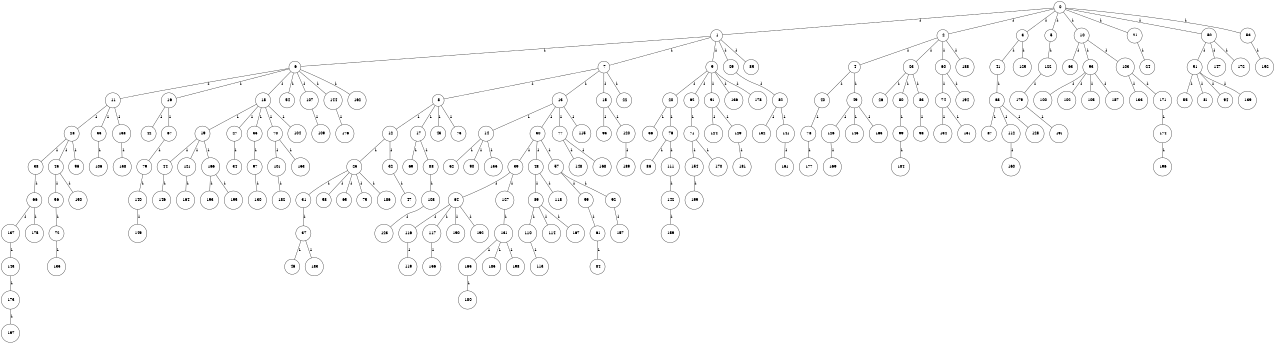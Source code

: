 graph G {
size="8.5,11;"
ratio = "expand;"
fixedsize="true;"
overlap="scale;"
node[shape=circle,width=.12,hight=.12,fontsize=12]
edge[fontsize=12]

0[label=" 0" color=black, pos="2.4374485,1.5324595!"];
1[label=" 1" color=black, pos="0.6065359,2.1381622!"];
2[label=" 2" color=black, pos="1.3955411,2.8653327!"];
3[label=" 3" color=black, pos="1.3110246,2.8887655!"];
4[label=" 4" color=black, pos="0.85683931,1.3551495!"];
5[label=" 5" color=black, pos="0.67382681,0.77577644!"];
6[label=" 6" color=black, pos="0.56927553,2.3804987!"];
7[label=" 7" color=black, pos="0.87892869,0.84849179!"];
8[label=" 8" color=black, pos="1.5054566,2.726843!"];
9[label=" 9" color=black, pos="2.0689077,2.7411218!"];
10[label=" 10" color=black, pos="1.5802351,2.2926181!"];
11[label=" 11" color=black, pos="1.9796631,0.93273038!"];
12[label=" 12" color=black, pos="0.38058133,2.1822957!"];
13[label=" 13" color=black, pos="2.1745241,0.8753489!"];
14[label=" 14" color=black, pos="1.1748975,2.7770823!"];
15[label=" 15" color=black, pos="0.49710511,1.3702034!"];
16[label=" 16" color=black, pos="1.0065253,0.11455423!"];
17[label=" 17" color=black, pos="1.9620515,2.5398819!"];
18[label=" 18" color=black, pos="1.4621306,1.4335464!"];
19[label=" 19" color=black, pos="0.013883647,0.27829615!"];
20[label=" 20" color=black, pos="0.65415663,2.4488731!"];
21[label=" 21" color=black, pos="0.4186639,0.57248046!"];
22[label=" 22" color=black, pos="1.5800696,0.64738755!"];
23[label=" 23" color=black, pos="2.9751368,2.0797364!"];
24[label=" 24" color=black, pos="1.1146373,1.0570952!"];
25[label=" 25" color=black, pos="2.0499668,1.6189755!"];
26[label=" 26" color=black, pos="1.4294771,2.9538911!"];
27[label=" 27" color=black, pos="1.4187987,0.83782569!"];
28[label=" 28" color=black, pos="0.69277907,2.9016361!"];
29[label=" 29" color=black, pos="0.61092082,2.7050044!"];
30[label=" 30" color=black, pos="2.8236793,2.2681652!"];
31[label=" 31" color=black, pos="0.36998285,1.7804783!"];
32[label=" 32" color=black, pos="2.5421923,1.561309!"];
33[label=" 33" color=black, pos="0.43455054,0.10425642!"];
34[label=" 34" color=black, pos="2.2328064,0.30738833!"];
35[label=" 35" color=black, pos="1.2903348,1.7245604!"];
36[label=" 36" color=black, pos="0.43191282,2.0945568!"];
37[label=" 37" color=black, pos="0.10031299,1.2338241!"];
38[label=" 38" color=black, pos="0.1519531,1.7228084!"];
39[label=" 39" color=black, pos="1.8498908,2.0065561!"];
40[label=" 40" color=black, pos="2.3408601,0.98424217!"];
41[label=" 41" color=black, pos="0.74814961,1.6394383!"];
42[label=" 42" color=black, pos="2.1466461,2.6325611!"];
43[label=" 43" color=black, pos="1.0920406,0.42009479!"];
44[label=" 44" color=black, pos="2.9833179,2.5667871!"];
45[label=" 45" color=black, pos="1.3142128,0.0076232031!"];
46[label=" 46" color=black, pos="2.3026004,1.9881019!"];
47[label=" 47" color=black, pos="1.2337182,2.5445744!"];
48[label=" 48" color=black, pos="0.56252308,1.349989!"];
49[label=" 49" color=black, pos="1.6173151,2.2916287!"];
50[label=" 50" color=black, pos="1.9362538,2.2009422!"];
51[label=" 51" color=black, pos="0.2813113,0.55224787!"];
52[label=" 52" color=black, pos="0.13568863,0.34826018!"];
53[label=" 53" color=black, pos="0.91964609,0.91606737!"];
54[label=" 54" color=black, pos="2.086315,1.3747377!"];
55[label=" 55" color=black, pos="2.8988272,0.8946115!"];
56[label=" 56" color=black, pos="1.4481286,1.772023!"];
57[label=" 57" color=black, pos="0.23402773,1.829405!"];
58[label=" 58" color=black, pos="0.98784151,0.198576!"];
59[label=" 59" color=black, pos="2.6513842,0.53378205!"];
60[label=" 60" color=black, pos="0.86985881,0.23697431!"];
61[label=" 61" color=black, pos="2.2379256,2.0117514!"];
62[label=" 62" color=black, pos="2.0572109,0.64427373!"];
63[label=" 63" color=black, pos="2.3058012,0.41738842!"];
64[label=" 64" color=black, pos="1.7834857,2.8193736!"];
65[label=" 65" color=black, pos="0.25306309,1.187795!"];
66[label=" 66" color=black, pos="0.67912584,2.5100574!"];
67[label=" 67" color=black, pos="2.1371949,2.1175829!"];
68[label=" 68" color=black, pos="2.9258817,2.7965586!"];
69[label=" 69" color=black, pos="0.50759893,1.4880478!"];
70[label=" 70" color=black, pos="2.194799,0.52084797!"];
71[label=" 71" color=black, pos="1.6712068,0.25453001!"];
72[label=" 72" color=black, pos="2.1276478,2.4722059!"];
73[label=" 73" color=black, pos="0.72268217,1.6216155!"];
74[label=" 74" color=black, pos="2.0463719,2.7323181!"];
75[label=" 75" color=black, pos="2.1755123,2.1906205!"];
76[label=" 76" color=black, pos="0.20445827,1.2652012!"];
77[label=" 77" color=black, pos="2.795489,2.276867!"];
78[label=" 78" color=black, pos="1.8855706,1.4908882!"];
79[label=" 79" color=black, pos="2.7359514,1.0114699!"];
80[label=" 80" color=black, pos="1.8193218,2.2443101!"];
81[label=" 81" color=black, pos="1.1436768,1.943812!"];
82[label=" 82" color=black, pos="2.9975984,2.3736156!"];
83[label=" 83" color=black, pos="2.5260311,2.2745047!"];
84[label=" 84" color=black, pos="2.5514151,0.44254657!"];
85[label=" 85" color=black, pos="2.292955,2.3371921!"];
86[label=" 86" color=black, pos="0.51712864,0.73530306!"];
87[label=" 87" color=black, pos="2.5734985,0.11667923!"];
88[label=" 88" color=black, pos="0.23044887,1.9348243!"];
89[label=" 89" color=black, pos="1.2269148,0.56417446!"];
90[label=" 90" color=black, pos="2.5547663,2.3976239!"];
91[label=" 91" color=black, pos="1.5020261,1.8112868!"];
92[label=" 92" color=black, pos="0.21183448,1.4003452!"];
93[label=" 93" color=black, pos="1.973247,2.6833151!"];
94[label=" 94" color=black, pos="1.5656176,1.7434557!"];
95[label=" 95" color=black, pos="1.1653911,2.5319364!"];
96[label=" 96" color=black, pos="2.2211242,1.7699657!"];
97[label=" 97" color=black, pos="0.34539694,0.67255219!"];
98[label=" 98" color=black, pos="2.2719302,0.98096069!"];
99[label=" 99" color=black, pos="1.7423046,1.8273975!"];
100[label=" 100" color=black, pos="0.046080846,0.4589286!"];
101[label=" 101" color=black, pos="1.96528,2.5097035!"];
102[label=" 102" color=black, pos="0.56086185,0.6700137!"];
103[label=" 103" color=black, pos="0.113294,2.122093!"];
104[label=" 104" color=black, pos="1.6687108,2.7824572!"];
105[label=" 105" color=black, pos="0.2261989,1.914271!"];
106[label=" 106" color=black, pos="2.5251854,0.2720854!"];
107[label=" 107" color=black, pos="2.6874792,1.2216292!"];
108[label=" 108" color=black, pos="0.32722555,2.7528878!"];
109[label=" 109" color=black, pos="2.8228015,2.8234031!"];
110[label=" 110" color=black, pos="2.5157504,0.10991635!"];
111[label=" 111" color=black, pos="2.695367,1.9634626!"];
112[label=" 112" color=black, pos="1.1240681,1.3781855!"];
113[label=" 113" color=black, pos="1.2009291,2.8483961!"];
114[label=" 114" color=black, pos="0.18768815,0.99360466!"];
115[label=" 115" color=black, pos="1.2199643,1.6087273!"];
116[label=" 116" color=black, pos="1.8957917,1.8396954!"];
117[label=" 117" color=black, pos="2.6242064,2.1022566!"];
118[label=" 118" color=black, pos="0.15651541,0.76900123!"];
119[label=" 119" color=black, pos="2.4441823,0.21596011!"];
120[label=" 120" color=black, pos="2.4783836,2.9185173!"];
121[label=" 121" color=black, pos="2.8866021,0.40542726!"];
122[label=" 122" color=black, pos="0.88739491,2.9494575!"];
123[label=" 123" color=black, pos="0.6142658,1.6545492!"];
124[label=" 124" color=black, pos="2.9198,0.22865071!"];
125[label=" 125" color=black, pos="2.1573432,0.68396323!"];
126[label=" 126" color=black, pos="2.5430802,1.1657409!"];
127[label=" 127" color=black, pos="0.18542828,2.5555128!"];
128[label=" 128" color=black, pos="0.97584664,1.3431245!"];
129[label=" 129" color=black, pos="1.2409436,1.9367389!"];
130[label=" 130" color=black, pos="2.1475837,1.2356977!"];
131[label=" 131" color=black, pos="1.4443812,2.271907!"];
132[label=" 132" color=black, pos="1.3844915,2.9081876!"];
133[label=" 133" color=black, pos="0.83146501,1.8556932!"];
134[label=" 134" color=black, pos="1.0451153,1.3618077!"];
135[label=" 135" color=black, pos="0.40313525,1.8943554!"];
136[label=" 136" color=black, pos="0.39135061,2.2414306!"];
137[label=" 137" color=black, pos="2.9860317,2.7606326!"];
138[label=" 138" color=black, pos="0.064365875,2.895465!"];
139[label=" 139" color=black, pos="2.8865773,0.87292826!"];
140[label=" 140" color=black, pos="0.6679297,2.8129034!"];
141[label=" 141" color=black, pos="2.3732666,2.8739399!"];
142[label=" 142" color=black, pos="1.6900309,2.6489254!"];
143[label=" 143" color=black, pos="1.153068,1.472148!"];
144[label=" 144" color=black, pos="1.7807607,1.1767128!"];
145[label=" 145" color=black, pos="1.8917481,0.90040783!"];
146[label=" 146" color=black, pos="2.9336758,1.464861!"];
147[label=" 147" color=black, pos="0.96324476,0.091321912!"];
148[label=" 148" color=black, pos="1.1189051,0.13056917!"];
149[label=" 149" color=black, pos="1.572822,2.9105536!"];
150[label=" 150" color=black, pos="1.2402566,0.35601907!"];
151[label=" 151" color=black, pos="1.1027598,2.9377433!"];
152[label=" 152" color=black, pos="1.5417457,2.6503129!"];
153[label=" 153" color=black, pos="2.0518016,0.38960775!"];
154[label=" 154" color=black, pos="0.34659351,0.80573053!"];
155[label=" 155" color=black, pos="1.1922581,0.94101272!"];
156[label=" 156" color=black, pos="2.8012778,2.803335!"];
157[label=" 157" color=black, pos="1.076091,0.63695278!"];
158[label=" 158" color=black, pos="2.2733676,0.70967228!"];
159[label=" 159" color=black, pos="0.82113894,0.25964793!"];
160[label=" 160" color=black, pos="1.7618717,1.7963784!"];
161[label=" 161" color=black, pos="0.46068154,2.7991507!"];
162[label=" 162" color=black, pos="0.040454977,1.1171133!"];
163[label=" 163" color=black, pos="1.5019336,1.5438763!"];
164[label=" 164" color=black, pos="0.12970792,1.6773113!"];
165[label=" 165" color=black, pos="0.061099939,2.5221465!"];
166[label=" 166" color=black, pos="0.30723592,1.710595!"];
167[label=" 167" color=black, pos="0.87923437,2.4912595!"];
168[label=" 168" color=black, pos="2.8802038,2.4547793!"];
169[label=" 169" color=black, pos="2.4736241,1.1481604!"];
170[label=" 170" color=black, pos="2.8588112,1.7467922!"];
171[label=" 171" color=black, pos="2.3233997,1.6639563!"];
172[label=" 172" color=black, pos="1.6378798,1.6589065!"];
173[label=" 173" color=black, pos="2.6555316,0.033447327!"];
174[label=" 174" color=black, pos="0.4128718,0.09114239!"];
175[label=" 175" color=black, pos="0.71428529,2.9332122!"];
176[label=" 176" color=black, pos="1.8700398,0.93537435!"];
177[label=" 177" color=black, pos="2.6419215,2.857743!"];
178[label=" 178" color=black, pos="2.3488084,2.8614775!"];
179[label=" 179" color=black, pos="0.89520364,1.1253157!"];
180[label=" 180" color=black, pos="1.8667013,2.2320632!"];
181[label=" 181" color=black, pos="1.9652752,0.48500049!"];
182[label=" 182" color=black, pos="2.0095529,1.6702532!"];
183[label=" 183" color=black, pos="0.15854476,1.3183272!"];
184[label=" 184" color=black, pos="0.99145699,1.3722485!"];
185[label=" 185" color=black, pos="0.33723627,1.1341113!"];
186[label=" 186" color=black, pos="1.8345266,1.3582527!"];
187[label=" 187" color=black, pos="0.52102259,2.2628137!"];
188[label=" 188" color=black, pos="0.26779058,1.9099569!"];
189[label=" 189" color=black, pos="2.7603874,1.6112128!"];
190[label=" 190" color=black, pos="0.97110025,0.49377846!"];
191[label=" 191" color=black, pos="1.8849314,1.1582296!"];
192[label=" 192" color=black, pos="2.0658072,2.509767!"];
193[label=" 193" color=black, pos="1.7604695,0.089088144!"];
194[label=" 194" color=black, pos="2.639467,0.32472641!"];
195[label=" 195" color=black, pos="0.93090923,1.5482135!"];
196[label=" 196" color=black, pos="2.082417,0.4317656!"];
197[label=" 197" color=black, pos="2.8531278,1.6127447!"];
198[label=" 198" color=black, pos="0.32444441,2.953873!"];
199[label=" 199" color=black, pos="0.91862887,0.085764276!"];
0--1[label="1"]
0--2[label="1"]
0--3[label="1"]
0--5[label="1"]
0--10[label="1"]
0--21[label="1"]
0--50[label="1"]
0--53[label="1"]
1--6[label="1"]
1--7[label="1"]
1--9[label="1"]
1--29[label="1"]
1--85[label="1"]
2--4[label="1"]
2--23[label="1"]
2--60[label="1"]
2--188[label="1"]
3--41[label="1"]
3--125[label="1"]
4--40[label="1"]
4--49[label="1"]
5--122[label="1"]
6--11[label="1"]
6--16[label="1"]
6--18[label="1"]
6--54[label="1"]
6--107[label="1"]
6--144[label="1"]
6--162[label="1"]
7--8[label="1"]
7--13[label="1"]
7--15[label="1"]
7--22[label="1"]
8--12[label="1"]
8--17[label="1"]
8--43[label="1"]
8--73[label="1"]
9--20[label="1"]
9--62[label="1"]
9--91[label="1"]
9--136[label="1"]
9--178[label="1"]
10--63[label="1"]
10--93[label="1"]
10--103[label="1"]
11--28[label="1"]
11--33[label="1"]
11--138[label="1"]
12--25[label="1"]
12--32[label="1"]
13--14[label="1"]
13--30[label="1"]
13--77[label="1"]
13--115[label="1"]
14--52[label="1"]
14--90[label="1"]
14--155[label="1"]
15--95[label="1"]
15--120[label="1"]
16--42[label="1"]
16--67[label="1"]
17--69[label="1"]
17--88[label="1"]
18--19[label="1"]
18--27[label="1"]
18--35[label="1"]
18--70[label="1"]
18--104[label="1"]
19--44[label="1"]
19--121[label="1"]
19--166[label="1"]
20--36[label="1"]
20--76[label="1"]
21--24[label="1"]
23--26[label="1"]
23--80[label="1"]
23--83[label="1"]
25--31[label="1"]
25--58[label="1"]
25--65[label="1"]
25--75[label="1"]
25--186[label="1"]
27--34[label="1"]
28--38[label="1"]
28--45[label="1"]
28--96[label="1"]
29--82[label="1"]
30--39[label="1"]
30--48[label="1"]
30--57[label="1"]
31--37[label="1"]
32--47[label="1"]
33--106[label="1"]
35--97[label="1"]
37--46[label="1"]
37--183[label="1"]
38--66[label="1"]
39--64[label="1"]
39--127[label="1"]
40--78[label="1"]
41--68[label="1"]
44--146[label="1"]
45--56[label="1"]
45--150[label="1"]
48--89[label="1"]
48--118[label="1"]
49--126[label="1"]
49--145[label="1"]
49--163[label="1"]
50--51[label="1"]
50--147[label="1"]
50--172[label="1"]
51--55[label="1"]
51--81[label="1"]
51--94[label="1"]
51--139[label="1"]
53--152[label="1"]
56--72[label="1"]
57--59[label="1"]
57--92[label="1"]
59--61[label="1"]
60--74[label="1"]
60--194[label="1"]
61--84[label="1"]
62--71[label="1"]
64--116[label="1"]
64--117[label="1"]
64--190[label="1"]
64--192[label="1"]
66--137[label="1"]
66--175[label="1"]
67--79[label="1"]
68--87[label="1"]
68--112[label="1"]
68--128[label="1"]
70--101[label="1"]
70--153[label="1"]
71--154[label="1"]
71--170[label="1"]
72--135[label="1"]
74--134[label="1"]
74--151[label="1"]
76--86[label="1"]
76--111[label="1"]
77--148[label="1"]
77--168[label="1"]
78--177[label="1"]
79--140[label="1"]
80--99[label="1"]
82--132[label="1"]
82--141[label="1"]
83--98[label="1"]
88--108[label="1"]
89--110[label="1"]
89--114[label="1"]
89--167[label="1"]
91--124[label="1"]
91--129[label="1"]
92--157[label="1"]
93--100[label="1"]
93--102[label="1"]
93--105[label="1"]
93--187[label="1"]
97--130[label="1"]
99--184[label="1"]
101--182[label="1"]
103--133[label="1"]
103--171[label="1"]
107--109[label="1"]
108--123[label="1"]
110--113[label="1"]
111--142[label="1"]
112--160[label="1"]
116--119[label="1"]
117--156[label="1"]
120--189[label="1"]
121--164[label="1"]
122--179[label="1"]
126--169[label="1"]
127--131[label="1"]
129--181[label="1"]
131--165[label="1"]
131--185[label="1"]
131--198[label="1"]
137--143[label="1"]
138--158[label="1"]
140--149[label="1"]
141--161[label="1"]
142--159[label="1"]
143--173[label="1"]
144--176[label="1"]
154--199[label="1"]
165--180[label="1"]
166--193[label="1"]
166--195[label="1"]
171--174[label="1"]
173--197[label="1"]
174--196[label="1"]
179--191[label="1"]

}
